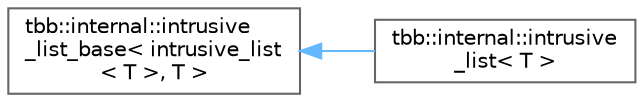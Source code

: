 digraph "类继承关系图"
{
 // LATEX_PDF_SIZE
  bgcolor="transparent";
  edge [fontname=Helvetica,fontsize=10,labelfontname=Helvetica,labelfontsize=10];
  node [fontname=Helvetica,fontsize=10,shape=box,height=0.2,width=0.4];
  rankdir="LR";
  Node0 [id="Node000000",label="tbb::internal::intrusive\l_list_base\< intrusive_list\l\< T \>, T \>",height=0.2,width=0.4,color="grey40", fillcolor="white", style="filled",URL="$classtbb_1_1internal_1_1intrusive__list__base.html",tooltip=" "];
  Node0 -> Node1 [id="edge7100_Node000000_Node000001",dir="back",color="steelblue1",style="solid",tooltip=" "];
  Node1 [id="Node000001",label="tbb::internal::intrusive\l_list\< T \>",height=0.2,width=0.4,color="grey40", fillcolor="white", style="filled",URL="$classtbb_1_1internal_1_1intrusive__list.html",tooltip="Double linked list of items of type T that is derived from intrusive_list_node class."];
}
